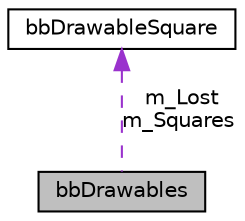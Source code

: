 digraph "bbDrawables"
{
 // LATEX_PDF_SIZE
  edge [fontname="Helvetica",fontsize="10",labelfontname="Helvetica",labelfontsize="10"];
  node [fontname="Helvetica",fontsize="10",shape=record];
  Node1 [label="bbDrawables",height=0.2,width=0.4,color="black", fillcolor="grey75", style="filled", fontcolor="black",tooltip="bbDrawables contains drawables from all squares of the maps' ground surface"];
  Node2 -> Node1 [dir="back",color="darkorchid3",fontsize="10",style="dashed",label=" m_Lost\nm_Squares" ,fontname="Helvetica"];
  Node2 [label="bbDrawableSquare",height=0.2,width=0.4,color="black", fillcolor="white", style="filled",URL="$structbbDrawableSquare.html",tooltip="bbDrawableSquare contains drawables from one square of the maps' ground surface"];
}
